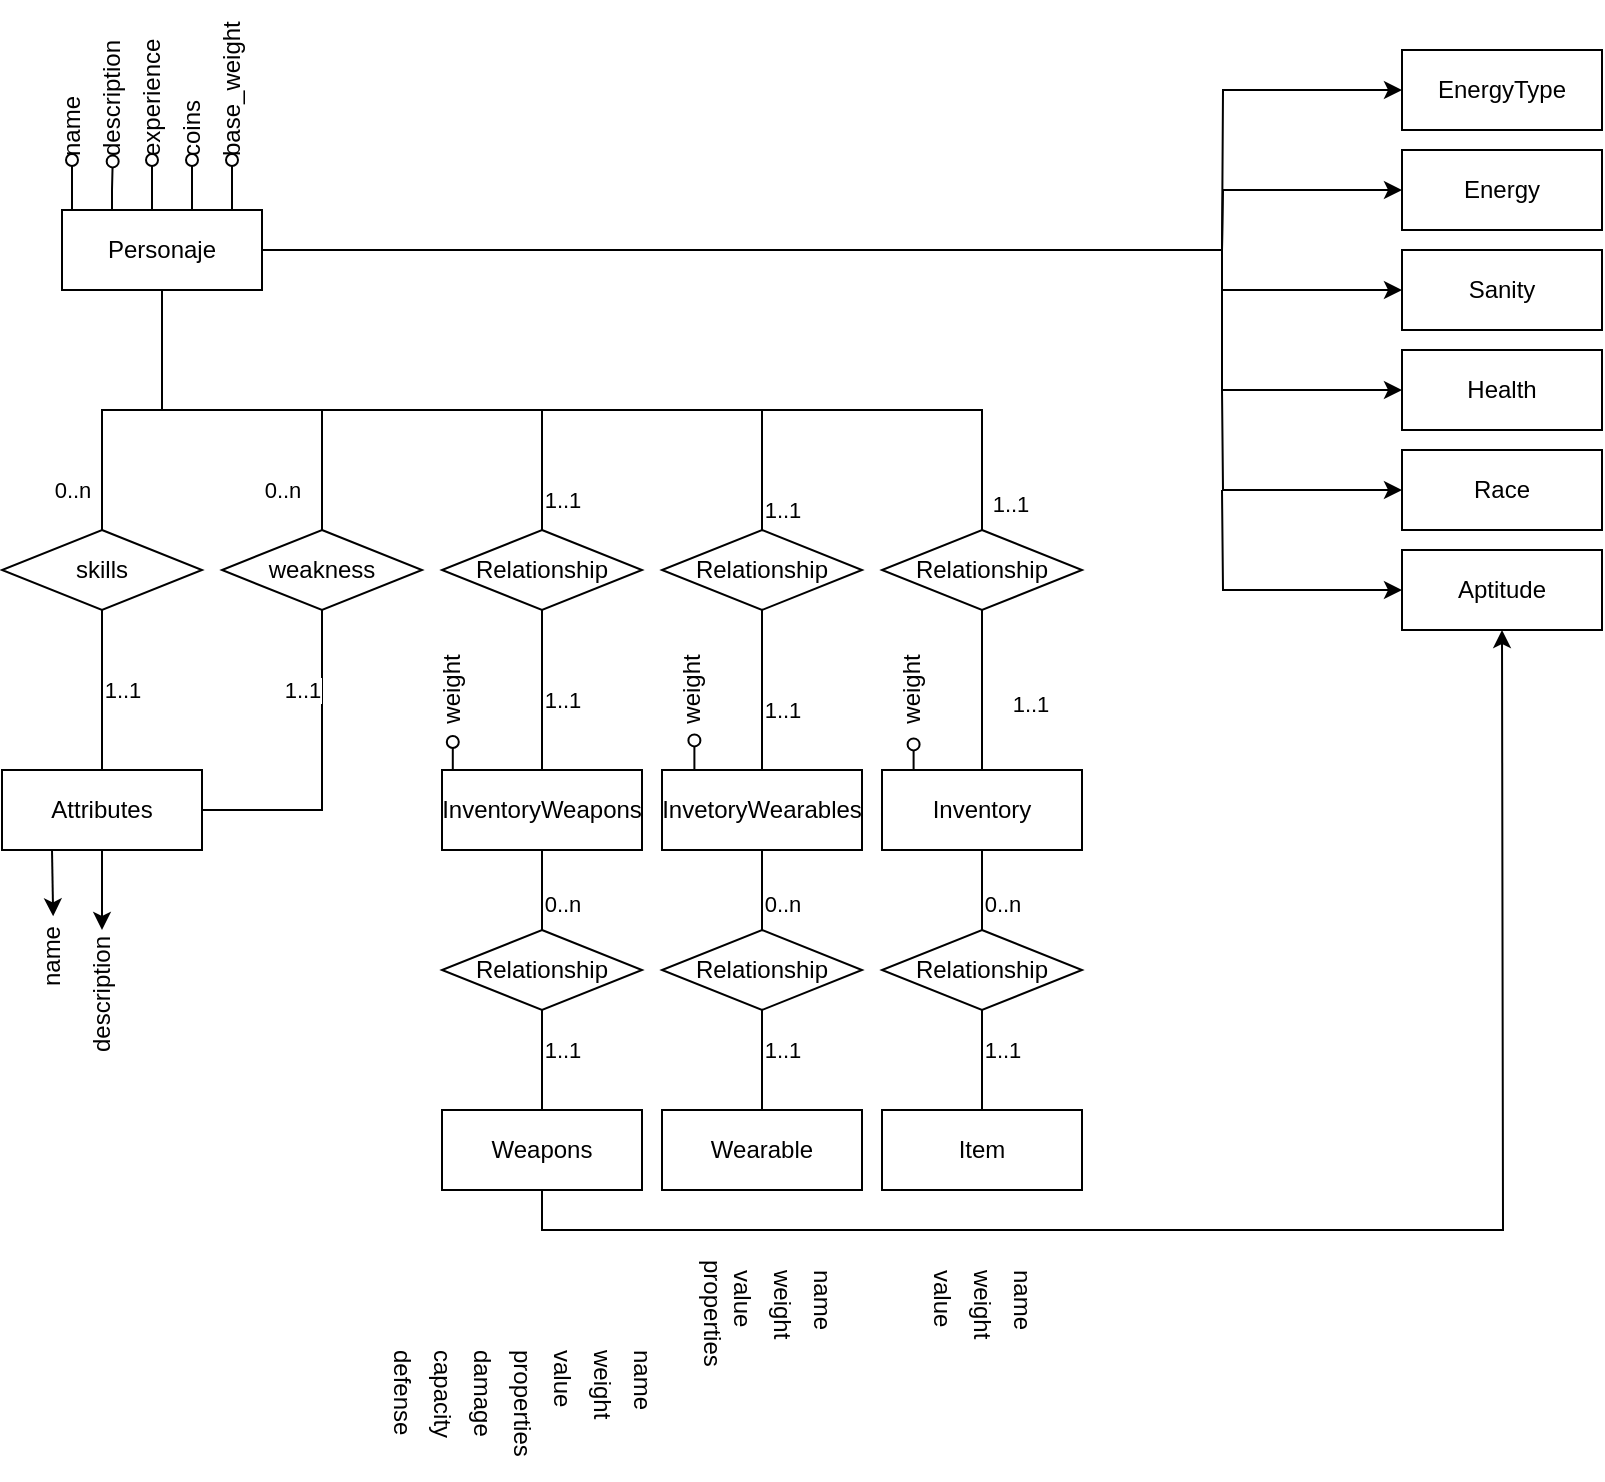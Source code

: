 <mxfile version="14.9.7" type="google"><diagram id="sY8j2MP0fsrfVSohUWkb" name="Page-1"><mxGraphModel dx="1185" dy="1804" grid="1" gridSize="10" guides="1" tooltips="1" connect="1" arrows="1" fold="1" page="1" pageScale="1" pageWidth="827" pageHeight="1169" math="0" shadow="0"><root><mxCell id="0"/><mxCell id="1" parent="0"/><mxCell id="xRoslnReUOEXf9-cnRSQ-11" style="edgeStyle=orthogonalEdgeStyle;rounded=0;orthogonalLoop=1;jettySize=auto;html=1;exitX=0.25;exitY=0;exitDx=0;exitDy=0;endArrow=oval;endFill=0;entryX=0;entryY=0.5;entryDx=0;entryDy=0;" parent="1" source="xRoslnReUOEXf9-cnRSQ-1" target="xRoslnReUOEXf9-cnRSQ-3" edge="1"><mxGeometry relative="1" as="geometry"><mxPoint x="20" y="70" as="targetPoint"/></mxGeometry></mxCell><mxCell id="xRoslnReUOEXf9-cnRSQ-12" style="edgeStyle=orthogonalEdgeStyle;rounded=0;orthogonalLoop=1;jettySize=auto;html=1;exitX=0.25;exitY=0;exitDx=0;exitDy=0;endArrow=oval;endFill=0;entryX=-0.01;entryY=0.517;entryDx=0;entryDy=0;entryPerimeter=0;" parent="1" source="xRoslnReUOEXf9-cnRSQ-1" target="xRoslnReUOEXf9-cnRSQ-4" edge="1"><mxGeometry relative="1" as="geometry"><mxPoint x="65.286" y="60" as="targetPoint"/><Array as="points"><mxPoint x="65" y="70"/><mxPoint x="65" y="70"/></Array></mxGeometry></mxCell><mxCell id="xRoslnReUOEXf9-cnRSQ-13" style="edgeStyle=orthogonalEdgeStyle;rounded=0;orthogonalLoop=1;jettySize=auto;html=1;exitX=0.5;exitY=0;exitDx=0;exitDy=0;endArrow=oval;endFill=0;" parent="1" source="xRoslnReUOEXf9-cnRSQ-1" target="xRoslnReUOEXf9-cnRSQ-5" edge="1"><mxGeometry relative="1" as="geometry"><Array as="points"><mxPoint x="85" y="80"/></Array></mxGeometry></mxCell><mxCell id="xRoslnReUOEXf9-cnRSQ-14" style="edgeStyle=orthogonalEdgeStyle;rounded=0;orthogonalLoop=1;jettySize=auto;html=1;exitX=0.75;exitY=0;exitDx=0;exitDy=0;endArrow=oval;endFill=0;" parent="1" source="xRoslnReUOEXf9-cnRSQ-1" target="xRoslnReUOEXf9-cnRSQ-6" edge="1"><mxGeometry relative="1" as="geometry"><Array as="points"><mxPoint x="105" y="80"/></Array></mxGeometry></mxCell><mxCell id="xRoslnReUOEXf9-cnRSQ-15" style="edgeStyle=orthogonalEdgeStyle;rounded=0;orthogonalLoop=1;jettySize=auto;html=1;exitX=0.5;exitY=0;exitDx=0;exitDy=0;endArrow=oval;endFill=0;" parent="1" source="xRoslnReUOEXf9-cnRSQ-1" target="xRoslnReUOEXf9-cnRSQ-7" edge="1"><mxGeometry relative="1" as="geometry"><Array as="points"><mxPoint x="125" y="80"/></Array></mxGeometry></mxCell><mxCell id="xRoslnReUOEXf9-cnRSQ-27" style="edgeStyle=orthogonalEdgeStyle;rounded=0;orthogonalLoop=1;jettySize=auto;html=1;exitX=1;exitY=0.5;exitDx=0;exitDy=0;endArrow=none;endFill=0;" parent="1" source="xRoslnReUOEXf9-cnRSQ-1" edge="1"><mxGeometry relative="1" as="geometry"><mxPoint x="620" y="100" as="targetPoint"/></mxGeometry></mxCell><mxCell id="xRoslnReUOEXf9-cnRSQ-39" style="edgeStyle=orthogonalEdgeStyle;rounded=0;orthogonalLoop=1;jettySize=auto;html=1;exitX=0.5;exitY=1;exitDx=0;exitDy=0;entryX=0.5;entryY=0;entryDx=0;entryDy=0;startArrow=none;startFill=0;endArrow=none;endFill=0;" parent="1" source="xRoslnReUOEXf9-cnRSQ-1" target="xRoslnReUOEXf9-cnRSQ-35" edge="1"><mxGeometry relative="1" as="geometry"/></mxCell><mxCell id="xRoslnReUOEXf9-cnRSQ-47" value="0..n" style="edgeLabel;html=1;align=center;verticalAlign=middle;resizable=0;points=[];" parent="xRoslnReUOEXf9-cnRSQ-39" vertex="1" connectable="0"><mxGeometry x="0.787" relative="1" as="geometry"><mxPoint x="-15" y="-4" as="offset"/></mxGeometry></mxCell><mxCell id="xRoslnReUOEXf9-cnRSQ-40" style="edgeStyle=orthogonalEdgeStyle;rounded=0;orthogonalLoop=1;jettySize=auto;html=1;exitX=0.5;exitY=1;exitDx=0;exitDy=0;entryX=0.5;entryY=0;entryDx=0;entryDy=0;startArrow=none;startFill=0;endArrow=none;endFill=0;" parent="1" source="xRoslnReUOEXf9-cnRSQ-1" target="xRoslnReUOEXf9-cnRSQ-36" edge="1"><mxGeometry relative="1" as="geometry"/></mxCell><mxCell id="xRoslnReUOEXf9-cnRSQ-54" value="1..1" style="edgeLabel;html=1;align=center;verticalAlign=middle;resizable=0;points=[];" parent="xRoslnReUOEXf9-cnRSQ-40" vertex="1" connectable="0"><mxGeometry x="0.899" y="2" relative="1" as="geometry"><mxPoint x="8" as="offset"/></mxGeometry></mxCell><mxCell id="xRoslnReUOEXf9-cnRSQ-41" style="edgeStyle=orthogonalEdgeStyle;rounded=0;orthogonalLoop=1;jettySize=auto;html=1;exitX=0.5;exitY=1;exitDx=0;exitDy=0;entryX=0.5;entryY=0;entryDx=0;entryDy=0;startArrow=none;startFill=0;endArrow=none;endFill=0;" parent="1" source="xRoslnReUOEXf9-cnRSQ-1" target="xRoslnReUOEXf9-cnRSQ-37" edge="1"><mxGeometry relative="1" as="geometry"/></mxCell><mxCell id="xRoslnReUOEXf9-cnRSQ-42" style="edgeStyle=orthogonalEdgeStyle;rounded=0;orthogonalLoop=1;jettySize=auto;html=1;exitX=0.5;exitY=1;exitDx=0;exitDy=0;entryX=0.5;entryY=0;entryDx=0;entryDy=0;startArrow=none;startFill=0;endArrow=none;endFill=0;" parent="1" source="xRoslnReUOEXf9-cnRSQ-1" target="xRoslnReUOEXf9-cnRSQ-38" edge="1"><mxGeometry relative="1" as="geometry"/></mxCell><mxCell id="xRoslnReUOEXf9-cnRSQ-50" style="edgeStyle=orthogonalEdgeStyle;rounded=0;orthogonalLoop=1;jettySize=auto;html=1;exitX=0.5;exitY=1;exitDx=0;exitDy=0;startArrow=none;startFill=0;endArrow=none;endFill=0;" parent="1" source="xRoslnReUOEXf9-cnRSQ-1" target="xRoslnReUOEXf9-cnRSQ-48" edge="1"><mxGeometry relative="1" as="geometry"/></mxCell><mxCell id="xRoslnReUOEXf9-cnRSQ-51" value="0..n" style="edgeLabel;html=1;align=center;verticalAlign=middle;resizable=0;points=[];" parent="xRoslnReUOEXf9-cnRSQ-50" vertex="1" connectable="0"><mxGeometry x="0.828" y="1" relative="1" as="geometry"><mxPoint x="-21" y="-3" as="offset"/></mxGeometry></mxCell><mxCell id="xRoslnReUOEXf9-cnRSQ-1" value="Personaje" style="whiteSpace=wrap;html=1;align=center;" parent="1" vertex="1"><mxGeometry x="40" y="80" width="100" height="40" as="geometry"/></mxCell><mxCell id="xRoslnReUOEXf9-cnRSQ-3" value="name" style="text;html=1;strokeColor=none;fillColor=none;align=left;verticalAlign=middle;whiteSpace=wrap;rounded=0;rotation=-90;" parent="1" vertex="1"><mxGeometry x="25" y="25" width="40" height="20" as="geometry"/></mxCell><mxCell id="xRoslnReUOEXf9-cnRSQ-4" value="description" style="text;html=1;align=left;verticalAlign=middle;resizable=0;points=[];autosize=1;strokeColor=none;rotation=-90;" parent="1" vertex="1"><mxGeometry x="30" y="10" width="70" height="20" as="geometry"/></mxCell><mxCell id="xRoslnReUOEXf9-cnRSQ-5" value="experience" style="text;html=1;align=left;verticalAlign=middle;resizable=0;points=[];autosize=1;strokeColor=none;rotation=-90;" parent="1" vertex="1"><mxGeometry x="50" y="10" width="70" height="20" as="geometry"/></mxCell><mxCell id="xRoslnReUOEXf9-cnRSQ-6" value="coins" style="text;html=1;align=left;verticalAlign=middle;resizable=0;points=[];autosize=1;strokeColor=none;rotation=-90;" parent="1" vertex="1"><mxGeometry x="85" y="25" width="40" height="20" as="geometry"/></mxCell><mxCell id="xRoslnReUOEXf9-cnRSQ-7" value="base_weight" style="text;html=1;align=left;verticalAlign=middle;resizable=0;points=[];autosize=1;strokeColor=none;rotation=-90;" parent="1" vertex="1"><mxGeometry x="85" y="5" width="80" height="20" as="geometry"/></mxCell><mxCell id="xRoslnReUOEXf9-cnRSQ-28" style="edgeStyle=orthogonalEdgeStyle;rounded=0;orthogonalLoop=1;jettySize=auto;html=1;exitX=0;exitY=0.5;exitDx=0;exitDy=0;endArrow=none;endFill=0;startArrow=classic;startFill=1;" parent="1" source="xRoslnReUOEXf9-cnRSQ-17" edge="1"><mxGeometry relative="1" as="geometry"><mxPoint x="620" y="100" as="targetPoint"/></mxGeometry></mxCell><mxCell id="xRoslnReUOEXf9-cnRSQ-17" value="EnergyType" style="whiteSpace=wrap;html=1;align=center;" parent="1" vertex="1"><mxGeometry x="710" width="100" height="40" as="geometry"/></mxCell><mxCell id="xRoslnReUOEXf9-cnRSQ-29" style="edgeStyle=orthogonalEdgeStyle;rounded=0;orthogonalLoop=1;jettySize=auto;html=1;exitX=0;exitY=0.5;exitDx=0;exitDy=0;endArrow=none;endFill=0;startArrow=classic;startFill=1;" parent="1" source="xRoslnReUOEXf9-cnRSQ-18" edge="1"><mxGeometry relative="1" as="geometry"><mxPoint x="620" y="100" as="targetPoint"/></mxGeometry></mxCell><mxCell id="xRoslnReUOEXf9-cnRSQ-18" value="Energy" style="whiteSpace=wrap;html=1;align=center;" parent="1" vertex="1"><mxGeometry x="710" y="50" width="100" height="40" as="geometry"/></mxCell><mxCell id="xRoslnReUOEXf9-cnRSQ-30" style="edgeStyle=orthogonalEdgeStyle;rounded=0;orthogonalLoop=1;jettySize=auto;html=1;exitX=0;exitY=0.5;exitDx=0;exitDy=0;endArrow=none;endFill=0;startArrow=classic;startFill=1;" parent="1" source="xRoslnReUOEXf9-cnRSQ-19" edge="1"><mxGeometry relative="1" as="geometry"><mxPoint x="620" y="120" as="targetPoint"/></mxGeometry></mxCell><mxCell id="xRoslnReUOEXf9-cnRSQ-19" value="Sanity" style="whiteSpace=wrap;html=1;align=center;" parent="1" vertex="1"><mxGeometry x="710" y="100" width="100" height="40" as="geometry"/></mxCell><mxCell id="xRoslnReUOEXf9-cnRSQ-31" style="edgeStyle=orthogonalEdgeStyle;rounded=0;orthogonalLoop=1;jettySize=auto;html=1;exitX=0;exitY=0.5;exitDx=0;exitDy=0;endArrow=none;endFill=0;startArrow=classic;startFill=1;" parent="1" source="xRoslnReUOEXf9-cnRSQ-20" edge="1"><mxGeometry relative="1" as="geometry"><mxPoint x="620" y="100" as="targetPoint"/><Array as="points"><mxPoint x="620" y="170"/></Array></mxGeometry></mxCell><mxCell id="xRoslnReUOEXf9-cnRSQ-20" value="Health" style="whiteSpace=wrap;html=1;align=center;" parent="1" vertex="1"><mxGeometry x="710" y="150" width="100" height="40" as="geometry"/></mxCell><mxCell id="xRoslnReUOEXf9-cnRSQ-32" style="edgeStyle=orthogonalEdgeStyle;rounded=0;orthogonalLoop=1;jettySize=auto;html=1;exitX=0;exitY=0.5;exitDx=0;exitDy=0;endArrow=none;endFill=0;startArrow=classic;startFill=1;" parent="1" source="xRoslnReUOEXf9-cnRSQ-22" edge="1"><mxGeometry relative="1" as="geometry"><mxPoint x="620" y="170" as="targetPoint"/></mxGeometry></mxCell><mxCell id="xRoslnReUOEXf9-cnRSQ-22" value="Race" style="whiteSpace=wrap;html=1;align=center;" parent="1" vertex="1"><mxGeometry x="710" y="200" width="100" height="40" as="geometry"/></mxCell><mxCell id="xRoslnReUOEXf9-cnRSQ-43" style="edgeStyle=orthogonalEdgeStyle;rounded=0;orthogonalLoop=1;jettySize=auto;html=1;exitX=0.5;exitY=0;exitDx=0;exitDy=0;entryX=0.5;entryY=1;entryDx=0;entryDy=0;startArrow=none;startFill=0;endArrow=none;endFill=0;" parent="1" source="xRoslnReUOEXf9-cnRSQ-23" target="xRoslnReUOEXf9-cnRSQ-35" edge="1"><mxGeometry relative="1" as="geometry"/></mxCell><mxCell id="xRoslnReUOEXf9-cnRSQ-52" value="1..1" style="edgeLabel;html=1;align=center;verticalAlign=middle;resizable=0;points=[];" parent="xRoslnReUOEXf9-cnRSQ-43" vertex="1" connectable="0"><mxGeometry x="0.22" y="1" relative="1" as="geometry"><mxPoint x="11" y="9" as="offset"/></mxGeometry></mxCell><mxCell id="xRoslnReUOEXf9-cnRSQ-117" style="edgeStyle=orthogonalEdgeStyle;rounded=0;orthogonalLoop=1;jettySize=auto;html=1;startArrow=none;startFill=0;endArrow=classic;endFill=1;" parent="1" source="xRoslnReUOEXf9-cnRSQ-23" target="xRoslnReUOEXf9-cnRSQ-115" edge="1"><mxGeometry relative="1" as="geometry"/></mxCell><mxCell id="xRoslnReUOEXf9-cnRSQ-118" style="edgeStyle=orthogonalEdgeStyle;rounded=0;orthogonalLoop=1;jettySize=auto;html=1;exitX=0.25;exitY=1;exitDx=0;exitDy=0;entryX=1.037;entryY=0.529;entryDx=0;entryDy=0;entryPerimeter=0;startArrow=none;startFill=0;endArrow=classic;endFill=1;" parent="1" source="xRoslnReUOEXf9-cnRSQ-23" target="xRoslnReUOEXf9-cnRSQ-114" edge="1"><mxGeometry relative="1" as="geometry"/></mxCell><mxCell id="xRoslnReUOEXf9-cnRSQ-23" value="Attributes" style="whiteSpace=wrap;html=1;align=center;" parent="1" vertex="1"><mxGeometry x="10" y="360" width="100" height="40" as="geometry"/></mxCell><mxCell id="xRoslnReUOEXf9-cnRSQ-44" style="edgeStyle=orthogonalEdgeStyle;rounded=0;orthogonalLoop=1;jettySize=auto;html=1;exitX=0.5;exitY=0;exitDx=0;exitDy=0;entryX=0.5;entryY=1;entryDx=0;entryDy=0;startArrow=none;startFill=0;endArrow=none;endFill=0;" parent="1" source="xRoslnReUOEXf9-cnRSQ-24" target="xRoslnReUOEXf9-cnRSQ-36" edge="1"><mxGeometry relative="1" as="geometry"/></mxCell><mxCell id="xRoslnReUOEXf9-cnRSQ-55" value="1..1" style="edgeLabel;html=1;align=center;verticalAlign=middle;resizable=0;points=[];" parent="xRoslnReUOEXf9-cnRSQ-44" vertex="1" connectable="0"><mxGeometry x="-0.13" relative="1" as="geometry"><mxPoint x="10" as="offset"/></mxGeometry></mxCell><mxCell id="xRoslnReUOEXf9-cnRSQ-64" style="edgeStyle=orthogonalEdgeStyle;rounded=0;orthogonalLoop=1;jettySize=auto;html=1;exitX=0.25;exitY=0;exitDx=0;exitDy=0;entryX=-0.02;entryY=0.52;entryDx=0;entryDy=0;entryPerimeter=0;startArrow=none;startFill=0;endArrow=oval;endFill=0;" parent="1" source="xRoslnReUOEXf9-cnRSQ-24" target="xRoslnReUOEXf9-cnRSQ-63" edge="1"><mxGeometry relative="1" as="geometry"/></mxCell><mxCell id="xRoslnReUOEXf9-cnRSQ-68" style="edgeStyle=orthogonalEdgeStyle;rounded=0;orthogonalLoop=1;jettySize=auto;html=1;exitX=0.5;exitY=1;exitDx=0;exitDy=0;entryX=0.5;entryY=0;entryDx=0;entryDy=0;startArrow=none;startFill=0;endArrow=none;endFill=0;" parent="1" source="xRoslnReUOEXf9-cnRSQ-24" target="xRoslnReUOEXf9-cnRSQ-66" edge="1"><mxGeometry relative="1" as="geometry"/></mxCell><mxCell id="xRoslnReUOEXf9-cnRSQ-69" value="0..n" style="edgeLabel;html=1;align=center;verticalAlign=middle;resizable=0;points=[];" parent="xRoslnReUOEXf9-cnRSQ-68" vertex="1" connectable="0"><mxGeometry x="0.333" y="-1" relative="1" as="geometry"><mxPoint x="11" as="offset"/></mxGeometry></mxCell><mxCell id="xRoslnReUOEXf9-cnRSQ-24" value="InventoryWeapons" style="whiteSpace=wrap;html=1;align=center;" parent="1" vertex="1"><mxGeometry x="230" y="360" width="100" height="40" as="geometry"/></mxCell><mxCell id="xRoslnReUOEXf9-cnRSQ-46" style="edgeStyle=orthogonalEdgeStyle;rounded=0;orthogonalLoop=1;jettySize=auto;html=1;exitX=0.5;exitY=0;exitDx=0;exitDy=0;entryX=0.5;entryY=1;entryDx=0;entryDy=0;startArrow=none;startFill=0;endArrow=none;endFill=0;" parent="1" source="xRoslnReUOEXf9-cnRSQ-25" target="xRoslnReUOEXf9-cnRSQ-38" edge="1"><mxGeometry relative="1" as="geometry"/></mxCell><mxCell id="xRoslnReUOEXf9-cnRSQ-87" style="edgeStyle=orthogonalEdgeStyle;rounded=0;orthogonalLoop=1;jettySize=auto;html=1;exitX=0.5;exitY=1;exitDx=0;exitDy=0;entryX=0.5;entryY=0;entryDx=0;entryDy=0;startArrow=none;startFill=0;endArrow=none;endFill=0;" parent="1" source="xRoslnReUOEXf9-cnRSQ-25" target="xRoslnReUOEXf9-cnRSQ-85" edge="1"><mxGeometry relative="1" as="geometry"/></mxCell><mxCell id="xRoslnReUOEXf9-cnRSQ-91" style="edgeStyle=orthogonalEdgeStyle;rounded=0;orthogonalLoop=1;jettySize=auto;html=1;exitX=0.25;exitY=0;exitDx=0;exitDy=0;entryX=-0.044;entryY=0.54;entryDx=0;entryDy=0;entryPerimeter=0;startArrow=none;startFill=0;endArrow=oval;endFill=0;" parent="1" source="xRoslnReUOEXf9-cnRSQ-25" target="xRoslnReUOEXf9-cnRSQ-89" edge="1"><mxGeometry relative="1" as="geometry"/></mxCell><mxCell id="xRoslnReUOEXf9-cnRSQ-25" value="Inventory" style="whiteSpace=wrap;html=1;align=center;" parent="1" vertex="1"><mxGeometry x="450" y="360" width="100" height="40" as="geometry"/></mxCell><mxCell id="xRoslnReUOEXf9-cnRSQ-45" style="edgeStyle=orthogonalEdgeStyle;rounded=0;orthogonalLoop=1;jettySize=auto;html=1;exitX=0.5;exitY=0;exitDx=0;exitDy=0;entryX=0.5;entryY=1;entryDx=0;entryDy=0;startArrow=none;startFill=0;endArrow=none;endFill=0;" parent="1" source="xRoslnReUOEXf9-cnRSQ-26" target="xRoslnReUOEXf9-cnRSQ-37" edge="1"><mxGeometry relative="1" as="geometry"/></mxCell><mxCell id="xRoslnReUOEXf9-cnRSQ-86" style="edgeStyle=orthogonalEdgeStyle;rounded=0;orthogonalLoop=1;jettySize=auto;html=1;exitX=0.5;exitY=1;exitDx=0;exitDy=0;entryX=0.5;entryY=0;entryDx=0;entryDy=0;startArrow=none;startFill=0;endArrow=none;endFill=0;" parent="1" source="xRoslnReUOEXf9-cnRSQ-26" target="xRoslnReUOEXf9-cnRSQ-80" edge="1"><mxGeometry relative="1" as="geometry"/></mxCell><mxCell id="xRoslnReUOEXf9-cnRSQ-90" style="edgeStyle=orthogonalEdgeStyle;rounded=0;orthogonalLoop=1;jettySize=auto;html=1;exitX=0.25;exitY=0;exitDx=0;exitDy=0;entryX=-0.004;entryY=0.56;entryDx=0;entryDy=0;entryPerimeter=0;startArrow=none;startFill=0;endArrow=oval;endFill=0;" parent="1" source="xRoslnReUOEXf9-cnRSQ-26" target="xRoslnReUOEXf9-cnRSQ-88" edge="1"><mxGeometry relative="1" as="geometry"/></mxCell><mxCell id="xRoslnReUOEXf9-cnRSQ-26" value="InvetoryWearables" style="whiteSpace=wrap;html=1;align=center;" parent="1" vertex="1"><mxGeometry x="340" y="360" width="100" height="40" as="geometry"/></mxCell><mxCell id="xRoslnReUOEXf9-cnRSQ-35" value="skills" style="shape=rhombus;perimeter=rhombusPerimeter;whiteSpace=wrap;html=1;align=center;" parent="1" vertex="1"><mxGeometry x="10" y="240" width="100" height="40" as="geometry"/></mxCell><mxCell id="xRoslnReUOEXf9-cnRSQ-36" value="Relationship" style="shape=rhombus;perimeter=rhombusPerimeter;whiteSpace=wrap;html=1;align=center;" parent="1" vertex="1"><mxGeometry x="230" y="240" width="100" height="40" as="geometry"/></mxCell><mxCell id="xRoslnReUOEXf9-cnRSQ-37" value="Relationship" style="shape=rhombus;perimeter=rhombusPerimeter;whiteSpace=wrap;html=1;align=center;" parent="1" vertex="1"><mxGeometry x="340" y="240" width="100" height="40" as="geometry"/></mxCell><mxCell id="xRoslnReUOEXf9-cnRSQ-38" value="Relationship" style="shape=rhombus;perimeter=rhombusPerimeter;whiteSpace=wrap;html=1;align=center;" parent="1" vertex="1"><mxGeometry x="450" y="240" width="100" height="40" as="geometry"/></mxCell><mxCell id="xRoslnReUOEXf9-cnRSQ-49" style="edgeStyle=orthogonalEdgeStyle;rounded=0;orthogonalLoop=1;jettySize=auto;html=1;exitX=0.5;exitY=1;exitDx=0;exitDy=0;startArrow=none;startFill=0;endArrow=none;endFill=0;entryX=1;entryY=0.5;entryDx=0;entryDy=0;" parent="1" source="xRoslnReUOEXf9-cnRSQ-48" target="xRoslnReUOEXf9-cnRSQ-23" edge="1"><mxGeometry relative="1" as="geometry"><mxPoint x="170.034" y="380" as="targetPoint"/></mxGeometry></mxCell><mxCell id="xRoslnReUOEXf9-cnRSQ-53" value="1..1" style="edgeLabel;html=1;align=center;verticalAlign=middle;resizable=0;points=[];" parent="xRoslnReUOEXf9-cnRSQ-49" vertex="1" connectable="0"><mxGeometry x="-0.26" y="1" relative="1" as="geometry"><mxPoint x="-11" y="-19" as="offset"/></mxGeometry></mxCell><mxCell id="xRoslnReUOEXf9-cnRSQ-48" value="weakness" style="shape=rhombus;perimeter=rhombusPerimeter;whiteSpace=wrap;html=1;align=center;" parent="1" vertex="1"><mxGeometry x="120" y="240" width="100" height="40" as="geometry"/></mxCell><mxCell id="xRoslnReUOEXf9-cnRSQ-57" value="1..1" style="edgeLabel;html=1;align=center;verticalAlign=middle;resizable=0;points=[];" parent="1" vertex="1" connectable="0"><mxGeometry x="400" y="230.0" as="geometry"/></mxCell><mxCell id="xRoslnReUOEXf9-cnRSQ-58" value="1..1" style="edgeLabel;html=1;align=center;verticalAlign=middle;resizable=0;points=[];" parent="1" vertex="1" connectable="0"><mxGeometry x="414" y="240.0" as="geometry"><mxPoint x="100" y="-13" as="offset"/></mxGeometry></mxCell><mxCell id="xRoslnReUOEXf9-cnRSQ-59" value="1..1" style="edgeLabel;html=1;align=center;verticalAlign=middle;resizable=0;points=[];" parent="1" vertex="1" connectable="0"><mxGeometry x="400" y="330.0" as="geometry"/></mxCell><mxCell id="xRoslnReUOEXf9-cnRSQ-61" value="1..1" style="edgeLabel;html=1;align=center;verticalAlign=middle;resizable=0;points=[];" parent="1" vertex="1" connectable="0"><mxGeometry x="530" y="330.0" as="geometry"><mxPoint x="-6" y="-3" as="offset"/></mxGeometry></mxCell><mxCell id="xRoslnReUOEXf9-cnRSQ-67" style="edgeStyle=orthogonalEdgeStyle;rounded=0;orthogonalLoop=1;jettySize=auto;html=1;exitX=0.5;exitY=0;exitDx=0;exitDy=0;entryX=0.5;entryY=1;entryDx=0;entryDy=0;startArrow=none;startFill=0;endArrow=none;endFill=0;" parent="1" source="xRoslnReUOEXf9-cnRSQ-62" target="xRoslnReUOEXf9-cnRSQ-66" edge="1"><mxGeometry relative="1" as="geometry"/></mxCell><mxCell id="xRoslnReUOEXf9-cnRSQ-70" value="1..1" style="edgeLabel;html=1;align=center;verticalAlign=middle;resizable=0;points=[];" parent="xRoslnReUOEXf9-cnRSQ-67" vertex="1" connectable="0"><mxGeometry x="-0.227" relative="1" as="geometry"><mxPoint x="10" y="-11" as="offset"/></mxGeometry></mxCell><mxCell id="xRoslnReUOEXf9-cnRSQ-106" style="edgeStyle=orthogonalEdgeStyle;rounded=0;orthogonalLoop=1;jettySize=auto;html=1;exitX=0.5;exitY=1;exitDx=0;exitDy=0;startArrow=none;startFill=0;endArrow=classic;endFill=1;" parent="1" source="xRoslnReUOEXf9-cnRSQ-62" edge="1"><mxGeometry relative="1" as="geometry"><mxPoint x="760" y="290" as="targetPoint"/></mxGeometry></mxCell><mxCell id="xRoslnReUOEXf9-cnRSQ-62" value="Weapons" style="whiteSpace=wrap;html=1;align=center;" parent="1" vertex="1"><mxGeometry x="230" y="530" width="100" height="40" as="geometry"/></mxCell><mxCell id="xRoslnReUOEXf9-cnRSQ-63" value="weight" style="text;html=1;align=center;verticalAlign=middle;resizable=0;points=[];autosize=1;strokeColor=none;rotation=-90;" parent="1" vertex="1"><mxGeometry x="210" y="310" width="50" height="20" as="geometry"/></mxCell><mxCell id="xRoslnReUOEXf9-cnRSQ-66" value="Relationship" style="shape=rhombus;perimeter=rhombusPerimeter;whiteSpace=wrap;html=1;align=center;" parent="1" vertex="1"><mxGeometry x="230" y="440" width="100" height="40" as="geometry"/></mxCell><mxCell id="xRoslnReUOEXf9-cnRSQ-76" value="0..n" style="edgeLabel;html=1;align=center;verticalAlign=middle;resizable=0;points=[];" parent="1" vertex="1" connectable="0"><mxGeometry x="400" y="426.667" as="geometry"/></mxCell><mxCell id="xRoslnReUOEXf9-cnRSQ-77" style="edgeStyle=orthogonalEdgeStyle;rounded=0;orthogonalLoop=1;jettySize=auto;html=1;exitX=0.5;exitY=0;exitDx=0;exitDy=0;entryX=0.5;entryY=1;entryDx=0;entryDy=0;startArrow=none;startFill=0;endArrow=none;endFill=0;" parent="1" source="xRoslnReUOEXf9-cnRSQ-79" target="xRoslnReUOEXf9-cnRSQ-80" edge="1"><mxGeometry relative="1" as="geometry"/></mxCell><mxCell id="xRoslnReUOEXf9-cnRSQ-78" value="1..1" style="edgeLabel;html=1;align=center;verticalAlign=middle;resizable=0;points=[];" parent="xRoslnReUOEXf9-cnRSQ-77" vertex="1" connectable="0"><mxGeometry x="-0.227" relative="1" as="geometry"><mxPoint x="10" y="-11" as="offset"/></mxGeometry></mxCell><mxCell id="xRoslnReUOEXf9-cnRSQ-79" value="Wearable" style="whiteSpace=wrap;html=1;align=center;" parent="1" vertex="1"><mxGeometry x="340" y="530" width="100" height="40" as="geometry"/></mxCell><mxCell id="xRoslnReUOEXf9-cnRSQ-80" value="Relationship" style="shape=rhombus;perimeter=rhombusPerimeter;whiteSpace=wrap;html=1;align=center;" parent="1" vertex="1"><mxGeometry x="340" y="440" width="100" height="40" as="geometry"/></mxCell><mxCell id="xRoslnReUOEXf9-cnRSQ-81" value="0..n" style="edgeLabel;html=1;align=center;verticalAlign=middle;resizable=0;points=[];" parent="1" vertex="1" connectable="0"><mxGeometry x="510" y="426.667" as="geometry"/></mxCell><mxCell id="xRoslnReUOEXf9-cnRSQ-82" style="edgeStyle=orthogonalEdgeStyle;rounded=0;orthogonalLoop=1;jettySize=auto;html=1;exitX=0.5;exitY=0;exitDx=0;exitDy=0;entryX=0.5;entryY=1;entryDx=0;entryDy=0;startArrow=none;startFill=0;endArrow=none;endFill=0;" parent="1" source="xRoslnReUOEXf9-cnRSQ-84" target="xRoslnReUOEXf9-cnRSQ-85" edge="1"><mxGeometry relative="1" as="geometry"/></mxCell><mxCell id="xRoslnReUOEXf9-cnRSQ-83" value="1..1" style="edgeLabel;html=1;align=center;verticalAlign=middle;resizable=0;points=[];" parent="xRoslnReUOEXf9-cnRSQ-82" vertex="1" connectable="0"><mxGeometry x="-0.227" relative="1" as="geometry"><mxPoint x="10" y="-11" as="offset"/></mxGeometry></mxCell><mxCell id="xRoslnReUOEXf9-cnRSQ-84" value="Item" style="whiteSpace=wrap;html=1;align=center;" parent="1" vertex="1"><mxGeometry x="450" y="530" width="100" height="40" as="geometry"/></mxCell><mxCell id="xRoslnReUOEXf9-cnRSQ-85" value="Relationship" style="shape=rhombus;perimeter=rhombusPerimeter;whiteSpace=wrap;html=1;align=center;" parent="1" vertex="1"><mxGeometry x="450" y="440" width="100" height="40" as="geometry"/></mxCell><mxCell id="xRoslnReUOEXf9-cnRSQ-88" value="weight" style="text;html=1;align=center;verticalAlign=middle;resizable=0;points=[];autosize=1;strokeColor=none;rotation=-90;" parent="1" vertex="1"><mxGeometry x="330" y="310" width="50" height="20" as="geometry"/></mxCell><mxCell id="xRoslnReUOEXf9-cnRSQ-89" value="weight" style="text;html=1;align=center;verticalAlign=middle;resizable=0;points=[];autosize=1;strokeColor=none;rotation=-90;" parent="1" vertex="1"><mxGeometry x="440" y="310" width="50" height="20" as="geometry"/></mxCell><mxCell id="xRoslnReUOEXf9-cnRSQ-100" style="edgeStyle=orthogonalEdgeStyle;rounded=0;orthogonalLoop=1;jettySize=auto;html=1;exitX=0;exitY=0.5;exitDx=0;exitDy=0;startArrow=classic;startFill=1;endArrow=none;endFill=0;" parent="1" source="xRoslnReUOEXf9-cnRSQ-99" edge="1"><mxGeometry relative="1" as="geometry"><mxPoint x="620" y="220" as="targetPoint"/></mxGeometry></mxCell><mxCell id="xRoslnReUOEXf9-cnRSQ-99" value="Aptitude" style="whiteSpace=wrap;html=1;align=center;" parent="1" vertex="1"><mxGeometry x="710" y="250" width="100" height="40" as="geometry"/></mxCell><mxCell id="xRoslnReUOEXf9-cnRSQ-93" value="name" style="text;html=1;align=left;verticalAlign=middle;resizable=0;points=[];autosize=1;strokeColor=none;spacingLeft=3;rotation=90;" parent="1" vertex="1"><mxGeometry x="305" y="660" width="50" height="20" as="geometry"/></mxCell><mxCell id="xRoslnReUOEXf9-cnRSQ-94" value="weight" style="text;html=1;align=left;verticalAlign=middle;resizable=0;points=[];autosize=1;strokeColor=none;spacingLeft=3;rotation=90;" parent="1" vertex="1"><mxGeometry x="285" y="660" width="50" height="20" as="geometry"/></mxCell><mxCell id="xRoslnReUOEXf9-cnRSQ-95" value="value" style="text;html=1;align=left;verticalAlign=middle;resizable=0;points=[];autosize=1;strokeColor=none;spacingLeft=3;rotation=90;" parent="1" vertex="1"><mxGeometry x="265" y="660" width="50" height="20" as="geometry"/></mxCell><mxCell id="xRoslnReUOEXf9-cnRSQ-96" value="properties" style="text;html=1;align=left;verticalAlign=middle;resizable=0;points=[];autosize=1;strokeColor=none;spacingLeft=3;rotation=90;" parent="1" vertex="1"><mxGeometry x="235" y="670" width="70" height="20" as="geometry"/></mxCell><mxCell id="xRoslnReUOEXf9-cnRSQ-97" value="damage" style="text;html=1;align=left;verticalAlign=middle;resizable=0;points=[];autosize=1;strokeColor=none;spacingLeft=3;rotation=90;" parent="1" vertex="1"><mxGeometry x="220" y="665" width="60" height="20" as="geometry"/></mxCell><mxCell id="xRoslnReUOEXf9-cnRSQ-101" value="capacity" style="text;html=1;align=left;verticalAlign=middle;resizable=0;points=[];autosize=1;strokeColor=none;spacingLeft=3;rotation=90;" parent="1" vertex="1"><mxGeometry x="200" y="665" width="60" height="20" as="geometry"/></mxCell><mxCell id="xRoslnReUOEXf9-cnRSQ-102" value="defense" style="text;html=1;align=left;verticalAlign=middle;resizable=0;points=[];autosize=1;strokeColor=none;spacingLeft=3;rotation=90;" parent="1" vertex="1"><mxGeometry x="180" y="665" width="60" height="20" as="geometry"/></mxCell><mxCell id="xRoslnReUOEXf9-cnRSQ-107" value="name" style="text;html=1;align=left;verticalAlign=middle;resizable=0;points=[];autosize=1;strokeColor=none;spacingLeft=3;rotation=90;" parent="1" vertex="1"><mxGeometry x="395" y="620" width="50" height="20" as="geometry"/></mxCell><mxCell id="xRoslnReUOEXf9-cnRSQ-108" value="weight" style="text;html=1;align=left;verticalAlign=middle;resizable=0;points=[];autosize=1;strokeColor=none;spacingLeft=3;rotation=90;" parent="1" vertex="1"><mxGeometry x="375" y="620" width="50" height="20" as="geometry"/></mxCell><mxCell id="xRoslnReUOEXf9-cnRSQ-109" value="value" style="text;html=1;align=left;verticalAlign=middle;resizable=0;points=[];autosize=1;strokeColor=none;spacingLeft=3;rotation=90;" parent="1" vertex="1"><mxGeometry x="355" y="620" width="50" height="20" as="geometry"/></mxCell><mxCell id="xRoslnReUOEXf9-cnRSQ-110" value="properties" style="text;html=1;align=left;verticalAlign=middle;resizable=0;points=[];autosize=1;strokeColor=none;spacingLeft=3;rotation=90;" parent="1" vertex="1"><mxGeometry x="330" y="625" width="70" height="20" as="geometry"/></mxCell><mxCell id="xRoslnReUOEXf9-cnRSQ-111" value="name" style="text;html=1;align=left;verticalAlign=middle;resizable=0;points=[];autosize=1;strokeColor=none;spacingLeft=3;rotation=90;" parent="1" vertex="1"><mxGeometry x="495" y="620" width="50" height="20" as="geometry"/></mxCell><mxCell id="xRoslnReUOEXf9-cnRSQ-112" value="weight" style="text;html=1;align=left;verticalAlign=middle;resizable=0;points=[];autosize=1;strokeColor=none;spacingLeft=3;rotation=90;" parent="1" vertex="1"><mxGeometry x="475" y="620" width="50" height="20" as="geometry"/></mxCell><mxCell id="xRoslnReUOEXf9-cnRSQ-113" value="value" style="text;html=1;align=left;verticalAlign=middle;resizable=0;points=[];autosize=1;strokeColor=none;spacingLeft=3;rotation=90;" parent="1" vertex="1"><mxGeometry x="455" y="620" width="50" height="20" as="geometry"/></mxCell><mxCell id="xRoslnReUOEXf9-cnRSQ-114" value="name" style="text;html=1;align=right;verticalAlign=middle;resizable=0;points=[];autosize=1;strokeColor=none;rotation=-90;spacing=2;spacingRight=2;" parent="1" vertex="1"><mxGeometry x="10" y="450" width="50" height="20" as="geometry"/></mxCell><mxCell id="xRoslnReUOEXf9-cnRSQ-115" value="description" style="text;html=1;align=right;verticalAlign=middle;resizable=0;points=[];autosize=1;strokeColor=none;rotation=-90;spacing=2;spacingRight=2;" parent="1" vertex="1"><mxGeometry x="20" y="470" width="80" height="20" as="geometry"/></mxCell></root></mxGraphModel></diagram></mxfile>